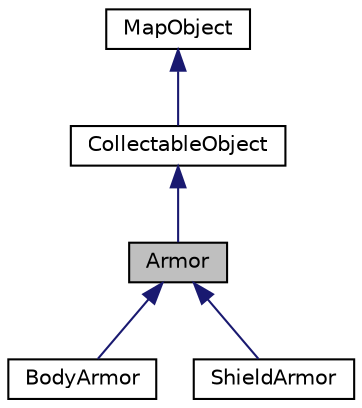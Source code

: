 digraph "Armor"
{
  edge [fontname="Helvetica",fontsize="10",labelfontname="Helvetica",labelfontsize="10"];
  node [fontname="Helvetica",fontsize="10",shape=record];
  Node0 [label="Armor",height=0.2,width=0.4,color="black", fillcolor="grey75", style="filled", fontcolor="black"];
  Node1 -> Node0 [dir="back",color="midnightblue",fontsize="10",style="solid",fontname="Helvetica"];
  Node1 [label="CollectableObject",height=0.2,width=0.4,color="black", fillcolor="white", style="filled",URL="$class_collectable_object.html"];
  Node2 -> Node1 [dir="back",color="midnightblue",fontsize="10",style="solid",fontname="Helvetica"];
  Node2 [label="MapObject",height=0.2,width=0.4,color="black", fillcolor="white", style="filled",URL="$class_map_object.html"];
  Node0 -> Node3 [dir="back",color="midnightblue",fontsize="10",style="solid",fontname="Helvetica"];
  Node3 [label="BodyArmor",height=0.2,width=0.4,color="black", fillcolor="white", style="filled",URL="$class_body_armor.html"];
  Node0 -> Node4 [dir="back",color="midnightblue",fontsize="10",style="solid",fontname="Helvetica"];
  Node4 [label="ShieldArmor",height=0.2,width=0.4,color="black", fillcolor="white", style="filled",URL="$class_shield_armor.html"];
}
